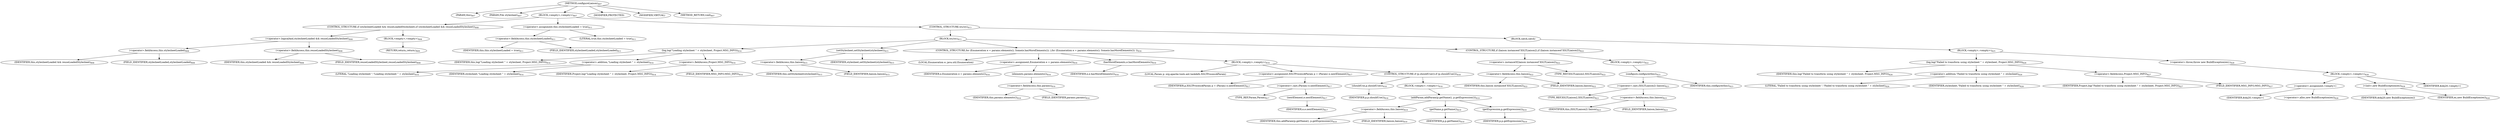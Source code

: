 digraph "configureLiaison" {  
"1630" [label = <(METHOD,configureLiaison)<SUB>807</SUB>> ]
"129" [label = <(PARAM,this)<SUB>807</SUB>> ]
"1631" [label = <(PARAM,File stylesheet)<SUB>807</SUB>> ]
"1632" [label = <(BLOCK,&lt;empty&gt;,&lt;empty&gt;)<SUB>807</SUB>> ]
"1633" [label = <(CONTROL_STRUCTURE,if (stylesheetLoaded &amp;&amp; reuseLoadedStylesheet),if (stylesheetLoaded &amp;&amp; reuseLoadedStylesheet))<SUB>808</SUB>> ]
"1634" [label = <(&lt;operator&gt;.logicalAnd,stylesheetLoaded &amp;&amp; reuseLoadedStylesheet)<SUB>808</SUB>> ]
"1635" [label = <(&lt;operator&gt;.fieldAccess,this.stylesheetLoaded)<SUB>808</SUB>> ]
"1636" [label = <(IDENTIFIER,this,stylesheetLoaded &amp;&amp; reuseLoadedStylesheet)<SUB>808</SUB>> ]
"1637" [label = <(FIELD_IDENTIFIER,stylesheetLoaded,stylesheetLoaded)<SUB>808</SUB>> ]
"1638" [label = <(&lt;operator&gt;.fieldAccess,this.reuseLoadedStylesheet)<SUB>808</SUB>> ]
"1639" [label = <(IDENTIFIER,this,stylesheetLoaded &amp;&amp; reuseLoadedStylesheet)<SUB>808</SUB>> ]
"1640" [label = <(FIELD_IDENTIFIER,reuseLoadedStylesheet,reuseLoadedStylesheet)<SUB>808</SUB>> ]
"1641" [label = <(BLOCK,&lt;empty&gt;,&lt;empty&gt;)<SUB>808</SUB>> ]
"1642" [label = <(RETURN,return;,return;)<SUB>809</SUB>> ]
"1643" [label = <(&lt;operator&gt;.assignment,this.stylesheetLoaded = true)<SUB>811</SUB>> ]
"1644" [label = <(&lt;operator&gt;.fieldAccess,this.stylesheetLoaded)<SUB>811</SUB>> ]
"1645" [label = <(IDENTIFIER,this,this.stylesheetLoaded = true)<SUB>811</SUB>> ]
"1646" [label = <(FIELD_IDENTIFIER,stylesheetLoaded,stylesheetLoaded)<SUB>811</SUB>> ]
"1647" [label = <(LITERAL,true,this.stylesheetLoaded = true)<SUB>811</SUB>> ]
"1648" [label = <(CONTROL_STRUCTURE,try,try)<SUB>813</SUB>> ]
"1649" [label = <(BLOCK,try,try)<SUB>813</SUB>> ]
"1650" [label = <(log,log(&quot;Loading stylesheet &quot; + stylesheet, Project.MSG_INFO))<SUB>814</SUB>> ]
"128" [label = <(IDENTIFIER,this,log(&quot;Loading stylesheet &quot; + stylesheet, Project.MSG_INFO))<SUB>814</SUB>> ]
"1651" [label = <(&lt;operator&gt;.addition,&quot;Loading stylesheet &quot; + stylesheet)<SUB>814</SUB>> ]
"1652" [label = <(LITERAL,&quot;Loading stylesheet &quot;,&quot;Loading stylesheet &quot; + stylesheet)<SUB>814</SUB>> ]
"1653" [label = <(IDENTIFIER,stylesheet,&quot;Loading stylesheet &quot; + stylesheet)<SUB>814</SUB>> ]
"1654" [label = <(&lt;operator&gt;.fieldAccess,Project.MSG_INFO)<SUB>814</SUB>> ]
"1655" [label = <(IDENTIFIER,Project,log(&quot;Loading stylesheet &quot; + stylesheet, Project.MSG_INFO))<SUB>814</SUB>> ]
"1656" [label = <(FIELD_IDENTIFIER,MSG_INFO,MSG_INFO)<SUB>814</SUB>> ]
"1657" [label = <(setStylesheet,setStylesheet(stylesheet))<SUB>815</SUB>> ]
"1658" [label = <(&lt;operator&gt;.fieldAccess,this.liaison)<SUB>815</SUB>> ]
"1659" [label = <(IDENTIFIER,this,setStylesheet(stylesheet))<SUB>815</SUB>> ]
"1660" [label = <(FIELD_IDENTIFIER,liaison,liaison)<SUB>815</SUB>> ]
"1661" [label = <(IDENTIFIER,stylesheet,setStylesheet(stylesheet))<SUB>815</SUB>> ]
"1662" [label = <(CONTROL_STRUCTURE,for (Enumeration e = params.elements(); Some(e.hasMoreElements()); ),for (Enumeration e = params.elements(); Some(e.hasMoreElements()); ))<SUB>816</SUB>> ]
"1663" [label = <(LOCAL,Enumeration e: java.util.Enumeration)> ]
"1664" [label = <(&lt;operator&gt;.assignment,Enumeration e = params.elements())<SUB>816</SUB>> ]
"1665" [label = <(IDENTIFIER,e,Enumeration e = params.elements())<SUB>816</SUB>> ]
"1666" [label = <(elements,params.elements())<SUB>816</SUB>> ]
"1667" [label = <(&lt;operator&gt;.fieldAccess,this.params)<SUB>816</SUB>> ]
"1668" [label = <(IDENTIFIER,this,params.elements())<SUB>816</SUB>> ]
"1669" [label = <(FIELD_IDENTIFIER,params,params)<SUB>816</SUB>> ]
"1670" [label = <(hasMoreElements,e.hasMoreElements())<SUB>816</SUB>> ]
"1671" [label = <(IDENTIFIER,e,e.hasMoreElements())<SUB>816</SUB>> ]
"1672" [label = <(BLOCK,&lt;empty&gt;,&lt;empty&gt;)<SUB>816</SUB>> ]
"1673" [label = <(LOCAL,Param p: org.apache.tools.ant.taskdefs.XSLTProcess$Param)> ]
"1674" [label = <(&lt;operator&gt;.assignment,XSLTProcess$Param p = (Param) e.nextElement())<SUB>817</SUB>> ]
"1675" [label = <(IDENTIFIER,p,XSLTProcess$Param p = (Param) e.nextElement())<SUB>817</SUB>> ]
"1676" [label = <(&lt;operator&gt;.cast,(Param) e.nextElement())<SUB>817</SUB>> ]
"1677" [label = <(TYPE_REF,Param,Param)<SUB>817</SUB>> ]
"1678" [label = <(nextElement,e.nextElement())<SUB>817</SUB>> ]
"1679" [label = <(IDENTIFIER,e,e.nextElement())<SUB>817</SUB>> ]
"1680" [label = <(CONTROL_STRUCTURE,if (p.shouldUse()),if (p.shouldUse()))<SUB>818</SUB>> ]
"1681" [label = <(shouldUse,p.shouldUse())<SUB>818</SUB>> ]
"1682" [label = <(IDENTIFIER,p,p.shouldUse())<SUB>818</SUB>> ]
"1683" [label = <(BLOCK,&lt;empty&gt;,&lt;empty&gt;)<SUB>818</SUB>> ]
"1684" [label = <(addParam,addParam(p.getName(), p.getExpression()))<SUB>819</SUB>> ]
"1685" [label = <(&lt;operator&gt;.fieldAccess,this.liaison)<SUB>819</SUB>> ]
"1686" [label = <(IDENTIFIER,this,addParam(p.getName(), p.getExpression()))<SUB>819</SUB>> ]
"1687" [label = <(FIELD_IDENTIFIER,liaison,liaison)<SUB>819</SUB>> ]
"1688" [label = <(getName,p.getName())<SUB>819</SUB>> ]
"1689" [label = <(IDENTIFIER,p,p.getName())<SUB>819</SUB>> ]
"1690" [label = <(getExpression,p.getExpression())<SUB>819</SUB>> ]
"1691" [label = <(IDENTIFIER,p,p.getExpression())<SUB>819</SUB>> ]
"1692" [label = <(CONTROL_STRUCTURE,if (liaison instanceof XSLTLiaison2),if (liaison instanceof XSLTLiaison2))<SUB>822</SUB>> ]
"1693" [label = <(&lt;operator&gt;.instanceOf,liaison instanceof XSLTLiaison2)<SUB>822</SUB>> ]
"1694" [label = <(&lt;operator&gt;.fieldAccess,this.liaison)<SUB>822</SUB>> ]
"1695" [label = <(IDENTIFIER,this,liaison instanceof XSLTLiaison2)<SUB>822</SUB>> ]
"1696" [label = <(FIELD_IDENTIFIER,liaison,liaison)<SUB>822</SUB>> ]
"1697" [label = <(TYPE_REF,XSLTLiaison2,XSLTLiaison2)<SUB>822</SUB>> ]
"1698" [label = <(BLOCK,&lt;empty&gt;,&lt;empty&gt;)<SUB>822</SUB>> ]
"1699" [label = <(configure,configure(this))<SUB>823</SUB>> ]
"1700" [label = <(&lt;operator&gt;.cast,(XSLTLiaison2) liaison)<SUB>823</SUB>> ]
"1701" [label = <(TYPE_REF,XSLTLiaison2,XSLTLiaison2)<SUB>823</SUB>> ]
"1702" [label = <(&lt;operator&gt;.fieldAccess,this.liaison)<SUB>823</SUB>> ]
"1703" [label = <(IDENTIFIER,this,(XSLTLiaison2) liaison)<SUB>823</SUB>> ]
"1704" [label = <(FIELD_IDENTIFIER,liaison,liaison)<SUB>823</SUB>> ]
"130" [label = <(IDENTIFIER,this,configure(this))<SUB>823</SUB>> ]
"1705" [label = <(BLOCK,catch,catch)> ]
"1706" [label = <(BLOCK,&lt;empty&gt;,&lt;empty&gt;)<SUB>825</SUB>> ]
"1707" [label = <(log,log(&quot;Failed to transform using stylesheet &quot; + stylesheet, Project.MSG_INFO))<SUB>826</SUB>> ]
"131" [label = <(IDENTIFIER,this,log(&quot;Failed to transform using stylesheet &quot; + stylesheet, Project.MSG_INFO))<SUB>826</SUB>> ]
"1708" [label = <(&lt;operator&gt;.addition,&quot;Failed to transform using stylesheet &quot; + stylesheet)<SUB>826</SUB>> ]
"1709" [label = <(LITERAL,&quot;Failed to transform using stylesheet &quot;,&quot;Failed to transform using stylesheet &quot; + stylesheet)<SUB>826</SUB>> ]
"1710" [label = <(IDENTIFIER,stylesheet,&quot;Failed to transform using stylesheet &quot; + stylesheet)<SUB>826</SUB>> ]
"1711" [label = <(&lt;operator&gt;.fieldAccess,Project.MSG_INFO)<SUB>827</SUB>> ]
"1712" [label = <(IDENTIFIER,Project,log(&quot;Failed to transform using stylesheet &quot; + stylesheet, Project.MSG_INFO))<SUB>827</SUB>> ]
"1713" [label = <(FIELD_IDENTIFIER,MSG_INFO,MSG_INFO)<SUB>827</SUB>> ]
"1714" [label = <(&lt;operator&gt;.throw,throw new BuildException(ex);)<SUB>828</SUB>> ]
"1715" [label = <(BLOCK,&lt;empty&gt;,&lt;empty&gt;)<SUB>828</SUB>> ]
"1716" [label = <(&lt;operator&gt;.assignment,&lt;empty&gt;)> ]
"1717" [label = <(IDENTIFIER,$obj20,&lt;empty&gt;)> ]
"1718" [label = <(&lt;operator&gt;.alloc,new BuildException(ex))<SUB>828</SUB>> ]
"1719" [label = <(&lt;init&gt;,new BuildException(ex))<SUB>828</SUB>> ]
"1720" [label = <(IDENTIFIER,$obj20,new BuildException(ex))> ]
"1721" [label = <(IDENTIFIER,ex,new BuildException(ex))<SUB>828</SUB>> ]
"1722" [label = <(IDENTIFIER,$obj20,&lt;empty&gt;)> ]
"1723" [label = <(MODIFIER,PROTECTED)> ]
"1724" [label = <(MODIFIER,VIRTUAL)> ]
"1725" [label = <(METHOD_RETURN,void)<SUB>807</SUB>> ]
  "1630" -> "129" 
  "1630" -> "1631" 
  "1630" -> "1632" 
  "1630" -> "1723" 
  "1630" -> "1724" 
  "1630" -> "1725" 
  "1632" -> "1633" 
  "1632" -> "1643" 
  "1632" -> "1648" 
  "1633" -> "1634" 
  "1633" -> "1641" 
  "1634" -> "1635" 
  "1634" -> "1638" 
  "1635" -> "1636" 
  "1635" -> "1637" 
  "1638" -> "1639" 
  "1638" -> "1640" 
  "1641" -> "1642" 
  "1643" -> "1644" 
  "1643" -> "1647" 
  "1644" -> "1645" 
  "1644" -> "1646" 
  "1648" -> "1649" 
  "1648" -> "1705" 
  "1649" -> "1650" 
  "1649" -> "1657" 
  "1649" -> "1662" 
  "1649" -> "1692" 
  "1650" -> "128" 
  "1650" -> "1651" 
  "1650" -> "1654" 
  "1651" -> "1652" 
  "1651" -> "1653" 
  "1654" -> "1655" 
  "1654" -> "1656" 
  "1657" -> "1658" 
  "1657" -> "1661" 
  "1658" -> "1659" 
  "1658" -> "1660" 
  "1662" -> "1663" 
  "1662" -> "1664" 
  "1662" -> "1670" 
  "1662" -> "1672" 
  "1664" -> "1665" 
  "1664" -> "1666" 
  "1666" -> "1667" 
  "1667" -> "1668" 
  "1667" -> "1669" 
  "1670" -> "1671" 
  "1672" -> "1673" 
  "1672" -> "1674" 
  "1672" -> "1680" 
  "1674" -> "1675" 
  "1674" -> "1676" 
  "1676" -> "1677" 
  "1676" -> "1678" 
  "1678" -> "1679" 
  "1680" -> "1681" 
  "1680" -> "1683" 
  "1681" -> "1682" 
  "1683" -> "1684" 
  "1684" -> "1685" 
  "1684" -> "1688" 
  "1684" -> "1690" 
  "1685" -> "1686" 
  "1685" -> "1687" 
  "1688" -> "1689" 
  "1690" -> "1691" 
  "1692" -> "1693" 
  "1692" -> "1698" 
  "1693" -> "1694" 
  "1693" -> "1697" 
  "1694" -> "1695" 
  "1694" -> "1696" 
  "1698" -> "1699" 
  "1699" -> "1700" 
  "1699" -> "130" 
  "1700" -> "1701" 
  "1700" -> "1702" 
  "1702" -> "1703" 
  "1702" -> "1704" 
  "1705" -> "1706" 
  "1706" -> "1707" 
  "1706" -> "1714" 
  "1707" -> "131" 
  "1707" -> "1708" 
  "1707" -> "1711" 
  "1708" -> "1709" 
  "1708" -> "1710" 
  "1711" -> "1712" 
  "1711" -> "1713" 
  "1714" -> "1715" 
  "1715" -> "1716" 
  "1715" -> "1719" 
  "1715" -> "1722" 
  "1716" -> "1717" 
  "1716" -> "1718" 
  "1719" -> "1720" 
  "1719" -> "1721" 
}
